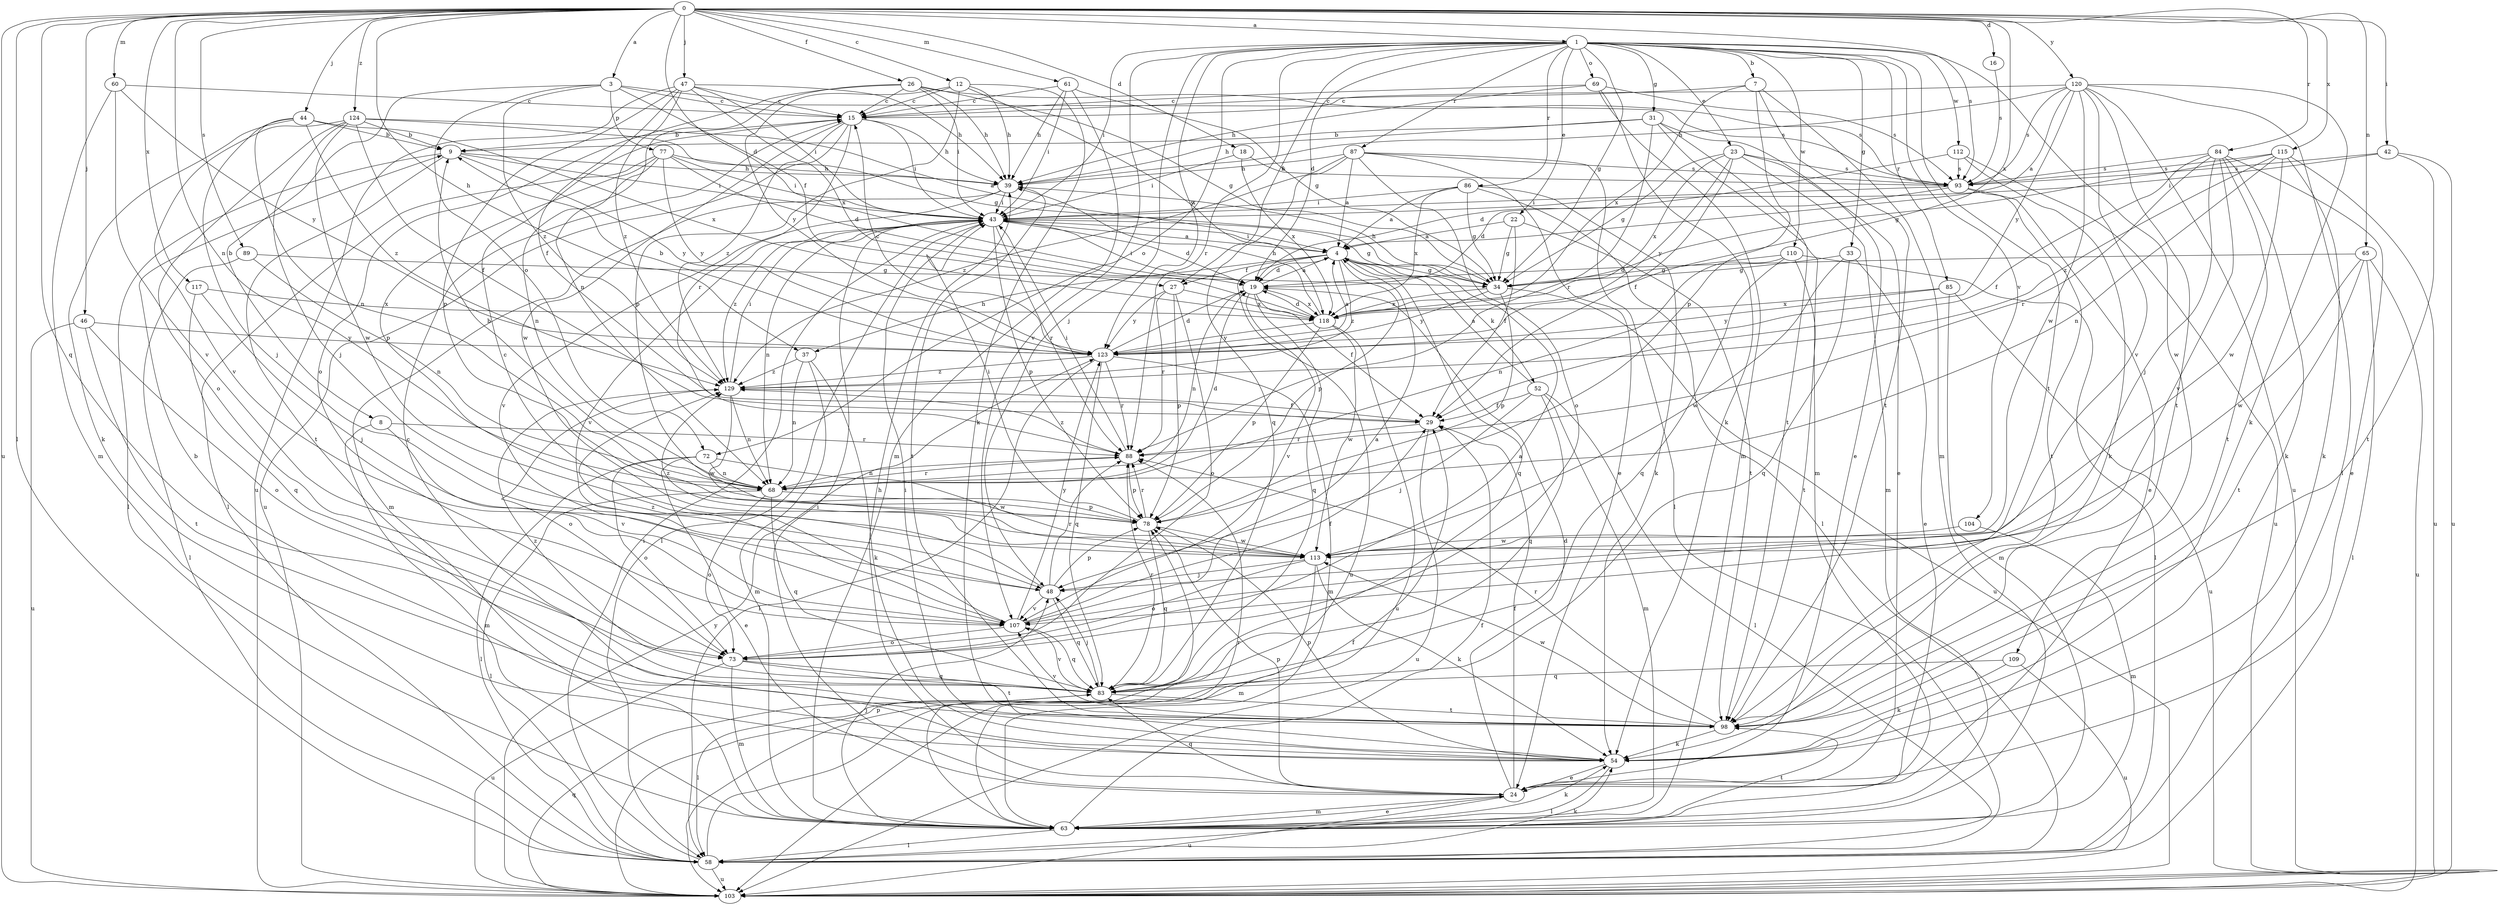 strict digraph  {
0;
1;
3;
4;
7;
8;
9;
12;
15;
16;
18;
19;
22;
23;
24;
26;
27;
29;
31;
33;
34;
37;
39;
42;
43;
44;
46;
47;
48;
52;
54;
58;
60;
61;
63;
65;
68;
69;
72;
73;
77;
78;
83;
84;
85;
86;
87;
88;
89;
93;
98;
103;
104;
107;
109;
110;
112;
113;
115;
117;
118;
120;
123;
124;
129;
0 -> 1  [label=a];
0 -> 3  [label=a];
0 -> 12  [label=c];
0 -> 16  [label=d];
0 -> 18  [label=d];
0 -> 19  [label=d];
0 -> 26  [label=f];
0 -> 37  [label=h];
0 -> 42  [label=i];
0 -> 44  [label=j];
0 -> 46  [label=j];
0 -> 47  [label=j];
0 -> 58  [label=l];
0 -> 60  [label=m];
0 -> 61  [label=m];
0 -> 65  [label=n];
0 -> 68  [label=n];
0 -> 83  [label=q];
0 -> 84  [label=r];
0 -> 89  [label=s];
0 -> 93  [label=s];
0 -> 103  [label=u];
0 -> 115  [label=x];
0 -> 117  [label=x];
0 -> 118  [label=x];
0 -> 120  [label=y];
0 -> 124  [label=z];
1 -> 7  [label=b];
1 -> 19  [label=d];
1 -> 22  [label=e];
1 -> 23  [label=e];
1 -> 27  [label=f];
1 -> 31  [label=g];
1 -> 33  [label=g];
1 -> 34  [label=g];
1 -> 43  [label=i];
1 -> 48  [label=j];
1 -> 69  [label=o];
1 -> 72  [label=o];
1 -> 85  [label=r];
1 -> 86  [label=r];
1 -> 87  [label=r];
1 -> 88  [label=r];
1 -> 98  [label=t];
1 -> 104  [label=v];
1 -> 107  [label=v];
1 -> 109  [label=w];
1 -> 110  [label=w];
1 -> 112  [label=w];
1 -> 123  [label=y];
3 -> 8  [label=b];
3 -> 15  [label=c];
3 -> 27  [label=f];
3 -> 72  [label=o];
3 -> 77  [label=p];
3 -> 93  [label=s];
3 -> 129  [label=z];
4 -> 19  [label=d];
4 -> 27  [label=f];
4 -> 34  [label=g];
4 -> 37  [label=h];
4 -> 43  [label=i];
4 -> 52  [label=k];
4 -> 78  [label=p];
4 -> 83  [label=q];
4 -> 103  [label=u];
4 -> 129  [label=z];
7 -> 15  [label=c];
7 -> 63  [label=m];
7 -> 78  [label=p];
7 -> 98  [label=t];
7 -> 118  [label=x];
8 -> 63  [label=m];
8 -> 88  [label=r];
8 -> 107  [label=v];
9 -> 39  [label=h];
9 -> 43  [label=i];
9 -> 58  [label=l];
9 -> 98  [label=t];
9 -> 123  [label=y];
12 -> 15  [label=c];
12 -> 39  [label=h];
12 -> 54  [label=k];
12 -> 78  [label=p];
12 -> 118  [label=x];
12 -> 123  [label=y];
15 -> 9  [label=b];
15 -> 39  [label=h];
15 -> 43  [label=i];
15 -> 88  [label=r];
15 -> 103  [label=u];
15 -> 113  [label=w];
15 -> 129  [label=z];
16 -> 93  [label=s];
18 -> 43  [label=i];
18 -> 93  [label=s];
18 -> 118  [label=x];
19 -> 4  [label=a];
19 -> 29  [label=f];
19 -> 43  [label=i];
19 -> 68  [label=n];
19 -> 83  [label=q];
19 -> 107  [label=v];
19 -> 118  [label=x];
22 -> 4  [label=a];
22 -> 29  [label=f];
22 -> 34  [label=g];
22 -> 98  [label=t];
23 -> 24  [label=e];
23 -> 29  [label=f];
23 -> 34  [label=g];
23 -> 63  [label=m];
23 -> 93  [label=s];
23 -> 118  [label=x];
23 -> 123  [label=y];
24 -> 19  [label=d];
24 -> 29  [label=f];
24 -> 39  [label=h];
24 -> 43  [label=i];
24 -> 63  [label=m];
24 -> 78  [label=p];
24 -> 83  [label=q];
24 -> 103  [label=u];
26 -> 15  [label=c];
26 -> 34  [label=g];
26 -> 39  [label=h];
26 -> 43  [label=i];
26 -> 68  [label=n];
26 -> 73  [label=o];
26 -> 93  [label=s];
27 -> 73  [label=o];
27 -> 78  [label=p];
27 -> 88  [label=r];
27 -> 118  [label=x];
27 -> 123  [label=y];
29 -> 88  [label=r];
29 -> 103  [label=u];
31 -> 9  [label=b];
31 -> 24  [label=e];
31 -> 39  [label=h];
31 -> 63  [label=m];
31 -> 88  [label=r];
31 -> 98  [label=t];
33 -> 24  [label=e];
33 -> 34  [label=g];
33 -> 83  [label=q];
33 -> 113  [label=w];
34 -> 39  [label=h];
34 -> 78  [label=p];
34 -> 103  [label=u];
34 -> 118  [label=x];
34 -> 123  [label=y];
37 -> 54  [label=k];
37 -> 63  [label=m];
37 -> 68  [label=n];
37 -> 129  [label=z];
39 -> 43  [label=i];
39 -> 63  [label=m];
39 -> 98  [label=t];
39 -> 107  [label=v];
42 -> 43  [label=i];
42 -> 93  [label=s];
42 -> 98  [label=t];
42 -> 103  [label=u];
43 -> 4  [label=a];
43 -> 19  [label=d];
43 -> 34  [label=g];
43 -> 58  [label=l];
43 -> 68  [label=n];
43 -> 78  [label=p];
43 -> 88  [label=r];
43 -> 107  [label=v];
43 -> 129  [label=z];
44 -> 9  [label=b];
44 -> 48  [label=j];
44 -> 54  [label=k];
44 -> 68  [label=n];
44 -> 118  [label=x];
44 -> 129  [label=z];
46 -> 73  [label=o];
46 -> 98  [label=t];
46 -> 103  [label=u];
46 -> 123  [label=y];
47 -> 15  [label=c];
47 -> 29  [label=f];
47 -> 39  [label=h];
47 -> 43  [label=i];
47 -> 78  [label=p];
47 -> 103  [label=u];
47 -> 118  [label=x];
47 -> 129  [label=z];
48 -> 15  [label=c];
48 -> 78  [label=p];
48 -> 83  [label=q];
48 -> 88  [label=r];
48 -> 107  [label=v];
52 -> 4  [label=a];
52 -> 29  [label=f];
52 -> 48  [label=j];
52 -> 58  [label=l];
52 -> 63  [label=m];
52 -> 83  [label=q];
54 -> 9  [label=b];
54 -> 15  [label=c];
54 -> 24  [label=e];
54 -> 43  [label=i];
54 -> 58  [label=l];
54 -> 78  [label=p];
58 -> 29  [label=f];
58 -> 43  [label=i];
58 -> 54  [label=k];
58 -> 103  [label=u];
60 -> 15  [label=c];
60 -> 63  [label=m];
60 -> 107  [label=v];
60 -> 123  [label=y];
61 -> 15  [label=c];
61 -> 34  [label=g];
61 -> 39  [label=h];
61 -> 43  [label=i];
61 -> 63  [label=m];
63 -> 24  [label=e];
63 -> 29  [label=f];
63 -> 48  [label=j];
63 -> 54  [label=k];
63 -> 58  [label=l];
63 -> 88  [label=r];
63 -> 98  [label=t];
65 -> 19  [label=d];
65 -> 58  [label=l];
65 -> 98  [label=t];
65 -> 103  [label=u];
65 -> 113  [label=w];
68 -> 9  [label=b];
68 -> 19  [label=d];
68 -> 58  [label=l];
68 -> 73  [label=o];
68 -> 78  [label=p];
68 -> 83  [label=q];
68 -> 88  [label=r];
69 -> 15  [label=c];
69 -> 39  [label=h];
69 -> 54  [label=k];
69 -> 63  [label=m];
69 -> 93  [label=s];
72 -> 24  [label=e];
72 -> 58  [label=l];
72 -> 68  [label=n];
72 -> 73  [label=o];
72 -> 113  [label=w];
73 -> 4  [label=a];
73 -> 63  [label=m];
73 -> 83  [label=q];
73 -> 98  [label=t];
73 -> 103  [label=u];
77 -> 19  [label=d];
77 -> 39  [label=h];
77 -> 43  [label=i];
77 -> 58  [label=l];
77 -> 68  [label=n];
77 -> 78  [label=p];
77 -> 123  [label=y];
78 -> 43  [label=i];
78 -> 83  [label=q];
78 -> 88  [label=r];
78 -> 113  [label=w];
83 -> 48  [label=j];
83 -> 58  [label=l];
83 -> 88  [label=r];
83 -> 98  [label=t];
83 -> 107  [label=v];
83 -> 129  [label=z];
84 -> 24  [label=e];
84 -> 29  [label=f];
84 -> 48  [label=j];
84 -> 54  [label=k];
84 -> 88  [label=r];
84 -> 93  [label=s];
84 -> 98  [label=t];
84 -> 107  [label=v];
85 -> 63  [label=m];
85 -> 103  [label=u];
85 -> 118  [label=x];
85 -> 123  [label=y];
86 -> 4  [label=a];
86 -> 34  [label=g];
86 -> 43  [label=i];
86 -> 54  [label=k];
86 -> 58  [label=l];
86 -> 118  [label=x];
87 -> 4  [label=a];
87 -> 24  [label=e];
87 -> 39  [label=h];
87 -> 58  [label=l];
87 -> 73  [label=o];
87 -> 83  [label=q];
87 -> 93  [label=s];
87 -> 129  [label=z];
88 -> 43  [label=i];
88 -> 68  [label=n];
88 -> 78  [label=p];
88 -> 129  [label=z];
89 -> 34  [label=g];
89 -> 58  [label=l];
89 -> 68  [label=n];
93 -> 19  [label=d];
93 -> 24  [label=e];
93 -> 43  [label=i];
93 -> 98  [label=t];
98 -> 54  [label=k];
98 -> 88  [label=r];
98 -> 107  [label=v];
98 -> 113  [label=w];
103 -> 78  [label=p];
103 -> 83  [label=q];
103 -> 123  [label=y];
104 -> 63  [label=m];
104 -> 113  [label=w];
107 -> 4  [label=a];
107 -> 29  [label=f];
107 -> 73  [label=o];
107 -> 83  [label=q];
107 -> 123  [label=y];
107 -> 129  [label=z];
109 -> 54  [label=k];
109 -> 83  [label=q];
109 -> 103  [label=u];
110 -> 34  [label=g];
110 -> 58  [label=l];
110 -> 68  [label=n];
110 -> 83  [label=q];
110 -> 98  [label=t];
112 -> 19  [label=d];
112 -> 54  [label=k];
112 -> 93  [label=s];
112 -> 103  [label=u];
113 -> 48  [label=j];
113 -> 54  [label=k];
113 -> 63  [label=m];
113 -> 73  [label=o];
113 -> 129  [label=z];
115 -> 34  [label=g];
115 -> 54  [label=k];
115 -> 68  [label=n];
115 -> 93  [label=s];
115 -> 103  [label=u];
115 -> 113  [label=w];
115 -> 129  [label=z];
117 -> 48  [label=j];
117 -> 83  [label=q];
117 -> 118  [label=x];
118 -> 19  [label=d];
118 -> 39  [label=h];
118 -> 78  [label=p];
118 -> 103  [label=u];
118 -> 113  [label=w];
118 -> 123  [label=y];
120 -> 4  [label=a];
120 -> 15  [label=c];
120 -> 39  [label=h];
120 -> 54  [label=k];
120 -> 58  [label=l];
120 -> 93  [label=s];
120 -> 98  [label=t];
120 -> 103  [label=u];
120 -> 107  [label=v];
120 -> 113  [label=w];
120 -> 123  [label=y];
123 -> 4  [label=a];
123 -> 9  [label=b];
123 -> 15  [label=c];
123 -> 19  [label=d];
123 -> 58  [label=l];
123 -> 63  [label=m];
123 -> 83  [label=q];
123 -> 88  [label=r];
123 -> 129  [label=z];
124 -> 4  [label=a];
124 -> 9  [label=b];
124 -> 29  [label=f];
124 -> 34  [label=g];
124 -> 48  [label=j];
124 -> 73  [label=o];
124 -> 107  [label=v];
124 -> 113  [label=w];
129 -> 29  [label=f];
129 -> 43  [label=i];
129 -> 68  [label=n];
129 -> 73  [label=o];
129 -> 113  [label=w];
}
